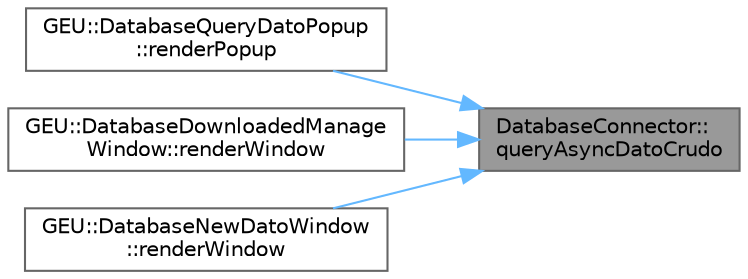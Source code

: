 digraph "DatabaseConnector::queryAsyncDatoCrudo"
{
 // LATEX_PDF_SIZE
  bgcolor="transparent";
  edge [fontname=Helvetica,fontsize=10,labelfontname=Helvetica,labelfontsize=10];
  node [fontname=Helvetica,fontsize=10,shape=box,height=0.2,width=0.4];
  rankdir="RL";
  Node1 [id="Node000001",label="DatabaseConnector::\lqueryAsyncDatoCrudo",height=0.2,width=0.4,color="gray40", fillcolor="grey60", style="filled", fontcolor="black",tooltip=" "];
  Node1 -> Node2 [id="edge1_Node000001_Node000002",dir="back",color="steelblue1",style="solid",tooltip=" "];
  Node2 [id="Node000002",label="GEU::DatabaseQueryDatoPopup\l::renderPopup",height=0.2,width=0.4,color="grey40", fillcolor="white", style="filled",URL="$dc/d00/class_g_e_u_1_1_database_query_dato_popup.html#a6b45f3f4957a46091ab0d75b9600a56d",tooltip="Renders the popup and its contents."];
  Node1 -> Node3 [id="edge2_Node000001_Node000003",dir="back",color="steelblue1",style="solid",tooltip=" "];
  Node3 [id="Node000003",label="GEU::DatabaseDownloadedManage\lWindow::renderWindow",height=0.2,width=0.4,color="grey40", fillcolor="white", style="filled",URL="$d6/d04/class_g_e_u_1_1_database_downloaded_manage_window.html#a1ce8f4dd45e914ab6fa4580d1c481947",tooltip="Renders the window and contents."];
  Node1 -> Node4 [id="edge3_Node000001_Node000004",dir="back",color="steelblue1",style="solid",tooltip=" "];
  Node4 [id="Node000004",label="GEU::DatabaseNewDatoWindow\l::renderWindow",height=0.2,width=0.4,color="grey40", fillcolor="white", style="filled",URL="$d2/d05/class_g_e_u_1_1_database_new_dato_window.html#ae07f0a25c9ecb584624ce7bf67bc48cb",tooltip="Renders the window and contents."];
}
